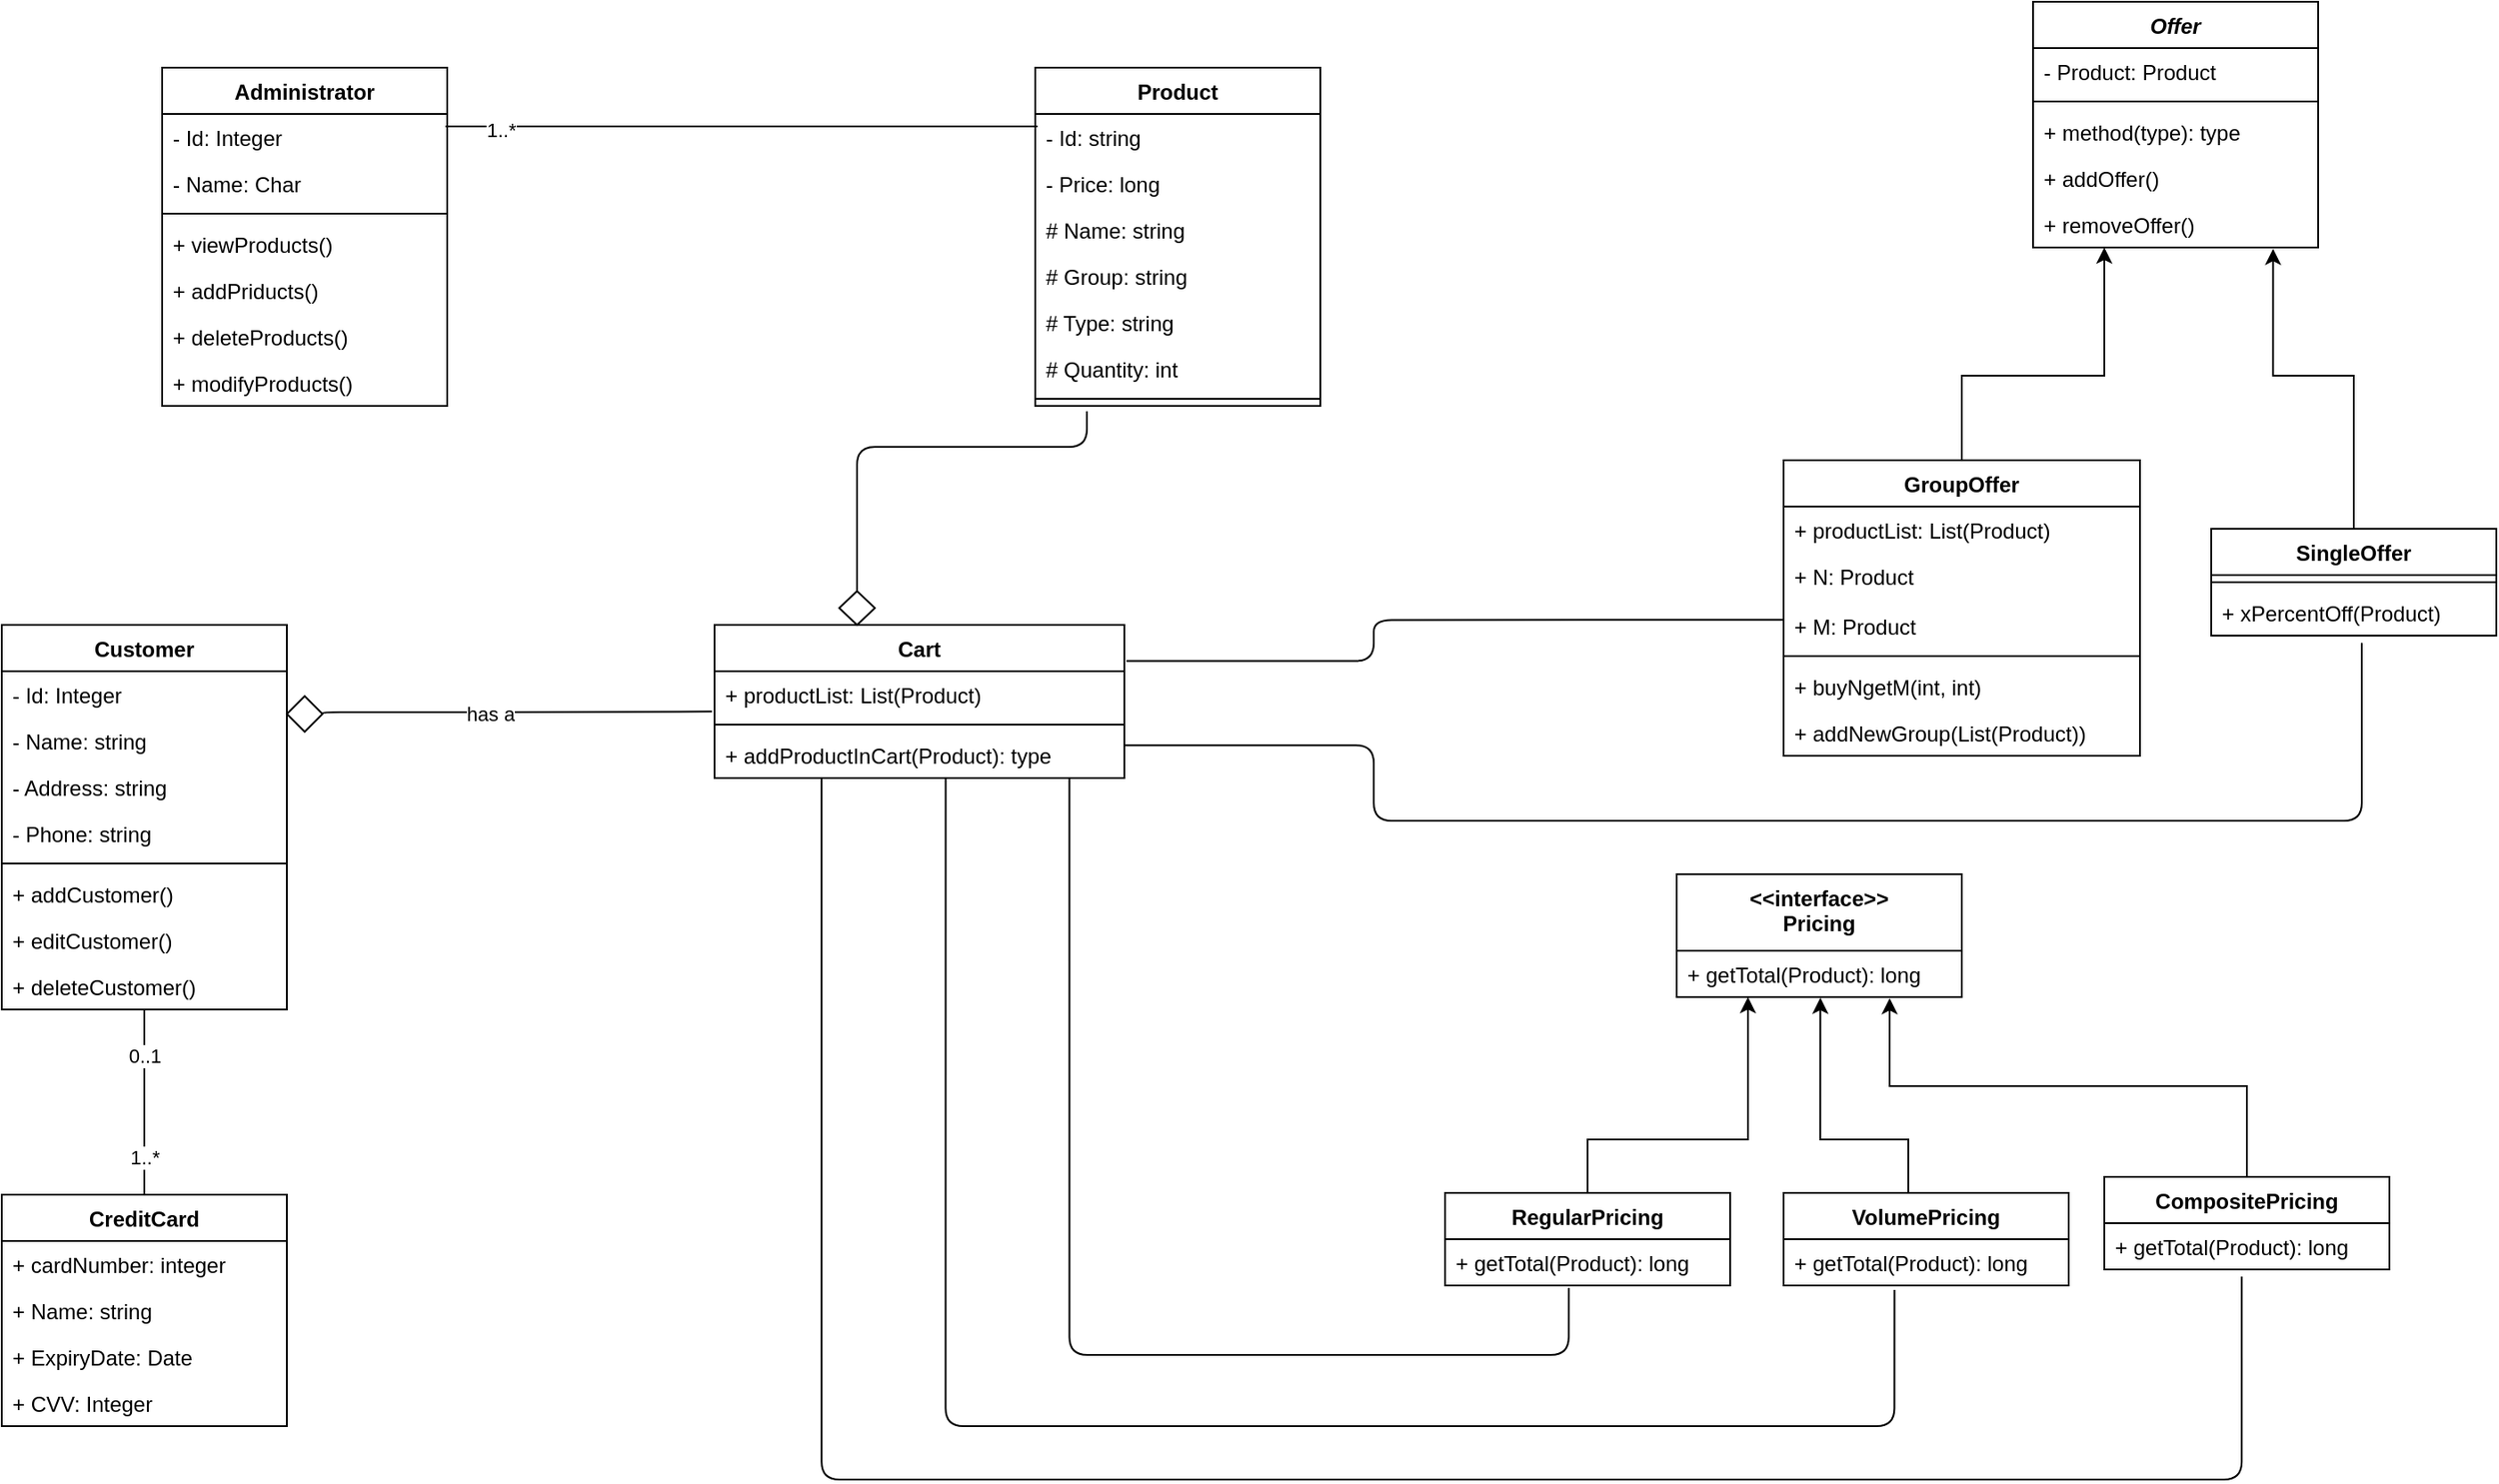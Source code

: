 <mxfile version="13.7.5" type="device"><diagram id="hYg6qg0ql6cEJZeYvk3_" name="Page-1"><mxGraphModel dx="3570" dy="1228" grid="1" gridSize="10" guides="1" tooltips="1" connect="1" arrows="1" fold="1" page="1" pageScale="1" pageWidth="850" pageHeight="1100" math="0" shadow="0"><root><mxCell id="0"/><mxCell id="1" parent="0"/><mxCell id="sF-zVAuBsZpxRdPWn9F1-52" style="edgeStyle=orthogonalEdgeStyle;rounded=0;orthogonalLoop=1;jettySize=auto;html=1;exitX=0.5;exitY=0;exitDx=0;exitDy=0;entryX=0.25;entryY=1;entryDx=0;entryDy=0;" edge="1" parent="1" source="sF-zVAuBsZpxRdPWn9F1-14" target="sF-zVAuBsZpxRdPWn9F1-10"><mxGeometry relative="1" as="geometry"><mxPoint x="240" y="519" as="targetPoint"/><Array as="points"><mxPoint x="150" y="639"/><mxPoint x="240" y="639"/></Array></mxGeometry></mxCell><mxCell id="sF-zVAuBsZpxRdPWn9F1-53" style="edgeStyle=orthogonalEdgeStyle;rounded=0;orthogonalLoop=1;jettySize=auto;html=1;exitX=0.5;exitY=0;exitDx=0;exitDy=0;entryX=0.504;entryY=1.016;entryDx=0;entryDy=0;entryPerimeter=0;" edge="1" parent="1" source="sF-zVAuBsZpxRdPWn9F1-22" target="sF-zVAuBsZpxRdPWn9F1-11"><mxGeometry relative="1" as="geometry"><mxPoint x="280" y="519" as="targetPoint"/><Array as="points"><mxPoint x="330" y="669"/><mxPoint x="330" y="639"/><mxPoint x="281" y="639"/></Array></mxGeometry></mxCell><mxCell id="sF-zVAuBsZpxRdPWn9F1-54" style="rounded=0;orthogonalLoop=1;jettySize=auto;html=1;exitX=0.5;exitY=0;exitDx=0;exitDy=0;edgeStyle=orthogonalEdgeStyle;entryX=0.747;entryY=1.024;entryDx=0;entryDy=0;entryPerimeter=0;" edge="1" parent="1" source="sF-zVAuBsZpxRdPWn9F1-30" target="sF-zVAuBsZpxRdPWn9F1-11"><mxGeometry relative="1" as="geometry"><mxPoint x="320" y="519" as="targetPoint"/><Array as="points"><mxPoint x="520" y="609"/><mxPoint x="319" y="609"/></Array></mxGeometry></mxCell><mxCell id="sF-zVAuBsZpxRdPWn9F1-50" style="edgeStyle=orthogonalEdgeStyle;rounded=0;orthogonalLoop=1;jettySize=auto;html=1;exitX=0.5;exitY=0;exitDx=0;exitDy=0;entryX=0.25;entryY=1;entryDx=0;entryDy=0;" edge="1" parent="1" source="sF-zVAuBsZpxRdPWn9F1-42" target="sF-zVAuBsZpxRdPWn9F1-18"><mxGeometry relative="1" as="geometry"><mxPoint x="210" y="168" as="targetPoint"/><Array as="points"><mxPoint x="360" y="210"/><mxPoint x="440" y="210"/></Array></mxGeometry></mxCell><mxCell id="sF-zVAuBsZpxRdPWn9F1-51" style="edgeStyle=orthogonalEdgeStyle;rounded=0;orthogonalLoop=1;jettySize=auto;html=1;exitX=0.5;exitY=0;exitDx=0;exitDy=0;entryX=0.842;entryY=1.028;entryDx=0;entryDy=0;entryPerimeter=0;" edge="1" parent="1" source="sF-zVAuBsZpxRdPWn9F1-46" target="sF-zVAuBsZpxRdPWn9F1-93"><mxGeometry relative="1" as="geometry"><mxPoint x="30" y="326" as="targetPoint"/><Array as="points"><mxPoint x="580" y="210"/><mxPoint x="535" y="210"/></Array></mxGeometry></mxCell><mxCell id="sF-zVAuBsZpxRdPWn9F1-64" value="" style="endArrow=none;html=1;elbow=vertical;edgeStyle=orthogonalEdgeStyle;entryX=-0.006;entryY=0.872;entryDx=0;entryDy=0;entryPerimeter=0;exitX=1;exitY=0.5;exitDx=0;exitDy=0;" edge="1" parent="1" source="sF-zVAuBsZpxRdPWn9F1-79" target="sF-zVAuBsZpxRdPWn9F1-27"><mxGeometry width="50" height="50" relative="1" as="geometry"><mxPoint x="-540" y="399" as="sourcePoint"/><mxPoint x="-450" y="410" as="targetPoint"/><Array as="points"><mxPoint x="-560" y="399"/><mxPoint x="-475" y="399"/></Array></mxGeometry></mxCell><mxCell id="sF-zVAuBsZpxRdPWn9F1-65" value="has a" style="edgeLabel;html=1;align=center;verticalAlign=middle;resizable=0;points=[];" vertex="1" connectable="0" parent="sF-zVAuBsZpxRdPWn9F1-64"><mxGeometry x="-0.138" y="-6" relative="1" as="geometry"><mxPoint y="-4.99" as="offset"/></mxGeometry></mxCell><mxCell id="sF-zVAuBsZpxRdPWn9F1-66" value="" style="endArrow=none;html=1;entryX=0.008;entryY=0.269;entryDx=0;entryDy=0;entryPerimeter=0;" edge="1" parent="1" target="sF-zVAuBsZpxRdPWn9F1-7"><mxGeometry width="50" height="50" relative="1" as="geometry"><mxPoint x="-491" y="70" as="sourcePoint"/><mxPoint x="-480" y="70" as="targetPoint"/></mxGeometry></mxCell><mxCell id="sF-zVAuBsZpxRdPWn9F1-80" value="1..*" style="edgeLabel;html=1;align=center;verticalAlign=middle;resizable=0;points=[];" vertex="1" connectable="0" parent="sF-zVAuBsZpxRdPWn9F1-66"><mxGeometry x="-0.808" y="-2" relative="1" as="geometry"><mxPoint x="-1" as="offset"/></mxGeometry></mxCell><mxCell id="sF-zVAuBsZpxRdPWn9F1-67" value="" style="endArrow=none;html=1;entryX=0.5;entryY=1;entryDx=0;entryDy=0;exitX=0.5;exitY=0;exitDx=0;exitDy=0;" edge="1" parent="1" source="sF-zVAuBsZpxRdPWn9F1-38" target="sF-zVAuBsZpxRdPWn9F1-34"><mxGeometry width="50" height="50" relative="1" as="geometry"><mxPoint x="-340" y="749" as="sourcePoint"/><mxPoint x="-320" y="700" as="targetPoint"/></mxGeometry></mxCell><mxCell id="sF-zVAuBsZpxRdPWn9F1-68" value="0..1" style="edgeLabel;html=1;align=center;verticalAlign=middle;resizable=0;points=[];" vertex="1" connectable="0" parent="sF-zVAuBsZpxRdPWn9F1-67"><mxGeometry x="0.514" relative="1" as="geometry"><mxPoint as="offset"/></mxGeometry></mxCell><mxCell id="sF-zVAuBsZpxRdPWn9F1-74" value="1..*" style="edgeLabel;html=1;align=center;verticalAlign=middle;resizable=0;points=[];" vertex="1" connectable="0" parent="sF-zVAuBsZpxRdPWn9F1-67"><mxGeometry x="-0.597" relative="1" as="geometry"><mxPoint as="offset"/></mxGeometry></mxCell><mxCell id="sF-zVAuBsZpxRdPWn9F1-6" value="Product" style="swimlane;fontStyle=1;align=center;verticalAlign=top;childLayout=stackLayout;horizontal=1;startSize=26;horizontalStack=0;resizeParent=1;resizeParentMax=0;resizeLast=0;collapsible=1;marginBottom=0;" vertex="1" parent="1"><mxGeometry x="-160" y="37" width="160" height="190" as="geometry"/></mxCell><mxCell id="sF-zVAuBsZpxRdPWn9F1-7" value="- Id: string" style="text;strokeColor=none;fillColor=none;align=left;verticalAlign=top;spacingLeft=4;spacingRight=4;overflow=hidden;rotatable=0;points=[[0,0.5],[1,0.5]];portConstraint=eastwest;" vertex="1" parent="sF-zVAuBsZpxRdPWn9F1-6"><mxGeometry y="26" width="160" height="26" as="geometry"/></mxCell><mxCell id="sF-zVAuBsZpxRdPWn9F1-106" value="- Price: long" style="text;strokeColor=none;fillColor=none;align=left;verticalAlign=top;spacingLeft=4;spacingRight=4;overflow=hidden;rotatable=0;points=[[0,0.5],[1,0.5]];portConstraint=eastwest;" vertex="1" parent="sF-zVAuBsZpxRdPWn9F1-6"><mxGeometry y="52" width="160" height="26" as="geometry"/></mxCell><mxCell id="sF-zVAuBsZpxRdPWn9F1-96" value="# Name: string" style="text;strokeColor=none;fillColor=none;align=left;verticalAlign=top;spacingLeft=4;spacingRight=4;overflow=hidden;rotatable=0;points=[[0,0.5],[1,0.5]];portConstraint=eastwest;" vertex="1" parent="sF-zVAuBsZpxRdPWn9F1-6"><mxGeometry y="78" width="160" height="26" as="geometry"/></mxCell><mxCell id="sF-zVAuBsZpxRdPWn9F1-94" value="# Group: string" style="text;strokeColor=none;fillColor=none;align=left;verticalAlign=top;spacingLeft=4;spacingRight=4;overflow=hidden;rotatable=0;points=[[0,0.5],[1,0.5]];portConstraint=eastwest;" vertex="1" parent="sF-zVAuBsZpxRdPWn9F1-6"><mxGeometry y="104" width="160" height="26" as="geometry"/></mxCell><mxCell id="sF-zVAuBsZpxRdPWn9F1-115" value="# Type: string" style="text;strokeColor=none;fillColor=none;align=left;verticalAlign=top;spacingLeft=4;spacingRight=4;overflow=hidden;rotatable=0;points=[[0,0.5],[1,0.5]];portConstraint=eastwest;" vertex="1" parent="sF-zVAuBsZpxRdPWn9F1-6"><mxGeometry y="130" width="160" height="26" as="geometry"/></mxCell><mxCell id="sF-zVAuBsZpxRdPWn9F1-107" value="# Quantity: int" style="text;strokeColor=none;fillColor=none;align=left;verticalAlign=top;spacingLeft=4;spacingRight=4;overflow=hidden;rotatable=0;points=[[0,0.5],[1,0.5]];portConstraint=eastwest;" vertex="1" parent="sF-zVAuBsZpxRdPWn9F1-6"><mxGeometry y="156" width="160" height="26" as="geometry"/></mxCell><mxCell id="sF-zVAuBsZpxRdPWn9F1-8" value="" style="line;strokeWidth=1;fillColor=none;align=left;verticalAlign=middle;spacingTop=-1;spacingLeft=3;spacingRight=3;rotatable=0;labelPosition=right;points=[];portConstraint=eastwest;" vertex="1" parent="sF-zVAuBsZpxRdPWn9F1-6"><mxGeometry y="182" width="160" height="8" as="geometry"/></mxCell><mxCell id="sF-zVAuBsZpxRdPWn9F1-1" value="Administrator" style="swimlane;fontStyle=1;align=center;verticalAlign=top;childLayout=stackLayout;horizontal=1;startSize=26;horizontalStack=0;resizeParent=1;resizeParentMax=0;resizeLast=0;collapsible=1;marginBottom=0;" vertex="1" parent="1"><mxGeometry x="-650" y="37" width="160" height="190" as="geometry"/></mxCell><mxCell id="sF-zVAuBsZpxRdPWn9F1-2" value="- Id: Integer&#10;" style="text;strokeColor=none;fillColor=none;align=left;verticalAlign=top;spacingLeft=4;spacingRight=4;overflow=hidden;rotatable=0;points=[[0,0.5],[1,0.5]];portConstraint=eastwest;" vertex="1" parent="sF-zVAuBsZpxRdPWn9F1-1"><mxGeometry y="26" width="160" height="26" as="geometry"/></mxCell><mxCell id="sF-zVAuBsZpxRdPWn9F1-89" value="- Name: Char" style="text;strokeColor=none;fillColor=none;align=left;verticalAlign=top;spacingLeft=4;spacingRight=4;overflow=hidden;rotatable=0;points=[[0,0.5],[1,0.5]];portConstraint=eastwest;" vertex="1" parent="sF-zVAuBsZpxRdPWn9F1-1"><mxGeometry y="52" width="160" height="26" as="geometry"/></mxCell><mxCell id="sF-zVAuBsZpxRdPWn9F1-3" value="" style="line;strokeWidth=1;fillColor=none;align=left;verticalAlign=middle;spacingTop=-1;spacingLeft=3;spacingRight=3;rotatable=0;labelPosition=right;points=[];portConstraint=eastwest;" vertex="1" parent="sF-zVAuBsZpxRdPWn9F1-1"><mxGeometry y="78" width="160" height="8" as="geometry"/></mxCell><mxCell id="sF-zVAuBsZpxRdPWn9F1-90" value="+ viewProducts()" style="text;strokeColor=none;fillColor=none;align=left;verticalAlign=top;spacingLeft=4;spacingRight=4;overflow=hidden;rotatable=0;points=[[0,0.5],[1,0.5]];portConstraint=eastwest;" vertex="1" parent="sF-zVAuBsZpxRdPWn9F1-1"><mxGeometry y="86" width="160" height="26" as="geometry"/></mxCell><mxCell id="sF-zVAuBsZpxRdPWn9F1-92" value="+ addPriducts()" style="text;strokeColor=none;fillColor=none;align=left;verticalAlign=top;spacingLeft=4;spacingRight=4;overflow=hidden;rotatable=0;points=[[0,0.5],[1,0.5]];portConstraint=eastwest;" vertex="1" parent="sF-zVAuBsZpxRdPWn9F1-1"><mxGeometry y="112" width="160" height="26" as="geometry"/></mxCell><mxCell id="sF-zVAuBsZpxRdPWn9F1-91" value="+ deleteProducts()" style="text;strokeColor=none;fillColor=none;align=left;verticalAlign=top;spacingLeft=4;spacingRight=4;overflow=hidden;rotatable=0;points=[[0,0.5],[1,0.5]];portConstraint=eastwest;" vertex="1" parent="sF-zVAuBsZpxRdPWn9F1-1"><mxGeometry y="138" width="160" height="26" as="geometry"/></mxCell><mxCell id="sF-zVAuBsZpxRdPWn9F1-5" value="+ modifyProducts()" style="text;strokeColor=none;fillColor=none;align=left;verticalAlign=top;spacingLeft=4;spacingRight=4;overflow=hidden;rotatable=0;points=[[0,0.5],[1,0.5]];portConstraint=eastwest;" vertex="1" parent="sF-zVAuBsZpxRdPWn9F1-1"><mxGeometry y="164" width="160" height="26" as="geometry"/></mxCell><mxCell id="sF-zVAuBsZpxRdPWn9F1-34" value="Customer" style="swimlane;fontStyle=1;align=center;verticalAlign=top;childLayout=stackLayout;horizontal=1;startSize=26;horizontalStack=0;resizeParent=1;resizeParentMax=0;resizeLast=0;collapsible=1;marginBottom=0;" vertex="1" parent="1"><mxGeometry x="-740" y="350" width="160" height="216" as="geometry"/></mxCell><mxCell id="sF-zVAuBsZpxRdPWn9F1-98" value="- Id: Integer&#10;" style="text;strokeColor=none;fillColor=none;align=left;verticalAlign=top;spacingLeft=4;spacingRight=4;overflow=hidden;rotatable=0;points=[[0,0.5],[1,0.5]];portConstraint=eastwest;" vertex="1" parent="sF-zVAuBsZpxRdPWn9F1-34"><mxGeometry y="26" width="160" height="26" as="geometry"/></mxCell><mxCell id="sF-zVAuBsZpxRdPWn9F1-99" value="- Name: string" style="text;strokeColor=none;fillColor=none;align=left;verticalAlign=top;spacingLeft=4;spacingRight=4;overflow=hidden;rotatable=0;points=[[0,0.5],[1,0.5]];portConstraint=eastwest;" vertex="1" parent="sF-zVAuBsZpxRdPWn9F1-34"><mxGeometry y="52" width="160" height="26" as="geometry"/></mxCell><mxCell id="sF-zVAuBsZpxRdPWn9F1-35" value="- Address: string" style="text;strokeColor=none;fillColor=none;align=left;verticalAlign=top;spacingLeft=4;spacingRight=4;overflow=hidden;rotatable=0;points=[[0,0.5],[1,0.5]];portConstraint=eastwest;" vertex="1" parent="sF-zVAuBsZpxRdPWn9F1-34"><mxGeometry y="78" width="160" height="26" as="geometry"/></mxCell><mxCell id="sF-zVAuBsZpxRdPWn9F1-100" value="- Phone: string" style="text;strokeColor=none;fillColor=none;align=left;verticalAlign=top;spacingLeft=4;spacingRight=4;overflow=hidden;rotatable=0;points=[[0,0.5],[1,0.5]];portConstraint=eastwest;" vertex="1" parent="sF-zVAuBsZpxRdPWn9F1-34"><mxGeometry y="104" width="160" height="26" as="geometry"/></mxCell><mxCell id="sF-zVAuBsZpxRdPWn9F1-36" value="" style="line;strokeWidth=1;fillColor=none;align=left;verticalAlign=middle;spacingTop=-1;spacingLeft=3;spacingRight=3;rotatable=0;labelPosition=right;points=[];portConstraint=eastwest;" vertex="1" parent="sF-zVAuBsZpxRdPWn9F1-34"><mxGeometry y="130" width="160" height="8" as="geometry"/></mxCell><mxCell id="sF-zVAuBsZpxRdPWn9F1-101" value="+ addCustomer()" style="text;strokeColor=none;fillColor=none;align=left;verticalAlign=top;spacingLeft=4;spacingRight=4;overflow=hidden;rotatable=0;points=[[0,0.5],[1,0.5]];portConstraint=eastwest;" vertex="1" parent="sF-zVAuBsZpxRdPWn9F1-34"><mxGeometry y="138" width="160" height="26" as="geometry"/></mxCell><mxCell id="sF-zVAuBsZpxRdPWn9F1-37" value="+ editCustomer()" style="text;strokeColor=none;fillColor=none;align=left;verticalAlign=top;spacingLeft=4;spacingRight=4;overflow=hidden;rotatable=0;points=[[0,0.5],[1,0.5]];portConstraint=eastwest;" vertex="1" parent="sF-zVAuBsZpxRdPWn9F1-34"><mxGeometry y="164" width="160" height="26" as="geometry"/></mxCell><mxCell id="sF-zVAuBsZpxRdPWn9F1-102" value="+ deleteCustomer()" style="text;strokeColor=none;fillColor=none;align=left;verticalAlign=top;spacingLeft=4;spacingRight=4;overflow=hidden;rotatable=0;points=[[0,0.5],[1,0.5]];portConstraint=eastwest;" vertex="1" parent="sF-zVAuBsZpxRdPWn9F1-34"><mxGeometry y="190" width="160" height="26" as="geometry"/></mxCell><mxCell id="sF-zVAuBsZpxRdPWn9F1-79" value="" style="rhombus;whiteSpace=wrap;html=1;" vertex="1" parent="1"><mxGeometry x="-580" y="390" width="20" height="20" as="geometry"/></mxCell><mxCell id="sF-zVAuBsZpxRdPWn9F1-26" value="Cart" style="swimlane;fontStyle=1;align=center;verticalAlign=top;childLayout=stackLayout;horizontal=1;startSize=26;horizontalStack=0;resizeParent=1;resizeParentMax=0;resizeLast=0;collapsible=1;marginBottom=0;" vertex="1" parent="1"><mxGeometry x="-340" y="350" width="230" height="86" as="geometry"/></mxCell><mxCell id="sF-zVAuBsZpxRdPWn9F1-27" value="+ productList: List(Product)" style="text;strokeColor=none;fillColor=none;align=left;verticalAlign=top;spacingLeft=4;spacingRight=4;overflow=hidden;rotatable=0;points=[[0,0.5],[1,0.5]];portConstraint=eastwest;" vertex="1" parent="sF-zVAuBsZpxRdPWn9F1-26"><mxGeometry y="26" width="230" height="26" as="geometry"/></mxCell><mxCell id="sF-zVAuBsZpxRdPWn9F1-28" value="" style="line;strokeWidth=1;fillColor=none;align=left;verticalAlign=middle;spacingTop=-1;spacingLeft=3;spacingRight=3;rotatable=0;labelPosition=right;points=[];portConstraint=eastwest;" vertex="1" parent="sF-zVAuBsZpxRdPWn9F1-26"><mxGeometry y="52" width="230" height="8" as="geometry"/></mxCell><mxCell id="sF-zVAuBsZpxRdPWn9F1-29" value="+ addProductInCart(Product): type" style="text;strokeColor=none;fillColor=none;align=left;verticalAlign=top;spacingLeft=4;spacingRight=4;overflow=hidden;rotatable=0;points=[[0,0.5],[1,0.5]];portConstraint=eastwest;" vertex="1" parent="sF-zVAuBsZpxRdPWn9F1-26"><mxGeometry y="60" width="230" height="26" as="geometry"/></mxCell><mxCell id="sF-zVAuBsZpxRdPWn9F1-81" value="" style="rhombus;whiteSpace=wrap;html=1;" vertex="1" parent="1"><mxGeometry x="-270" y="331" width="20" height="19" as="geometry"/></mxCell><mxCell id="sF-zVAuBsZpxRdPWn9F1-86" value="" style="endArrow=none;html=1;edgeStyle=orthogonalEdgeStyle;" edge="1" parent="1"><mxGeometry width="50" height="50" relative="1" as="geometry"><mxPoint x="-260" y="331" as="sourcePoint"/><mxPoint x="-131" y="230" as="targetPoint"/><Array as="points"><mxPoint x="-260" y="250"/><mxPoint x="-131" y="250"/></Array></mxGeometry></mxCell><mxCell id="sF-zVAuBsZpxRdPWn9F1-38" value="CreditCard" style="swimlane;fontStyle=1;align=center;verticalAlign=top;childLayout=stackLayout;horizontal=1;startSize=26;horizontalStack=0;resizeParent=1;resizeParentMax=0;resizeLast=0;collapsible=1;marginBottom=0;" vertex="1" parent="1"><mxGeometry x="-740" y="670" width="160" height="130" as="geometry"/></mxCell><mxCell id="sF-zVAuBsZpxRdPWn9F1-39" value="+ cardNumber: integer" style="text;strokeColor=none;fillColor=none;align=left;verticalAlign=top;spacingLeft=4;spacingRight=4;overflow=hidden;rotatable=0;points=[[0,0.5],[1,0.5]];portConstraint=eastwest;" vertex="1" parent="sF-zVAuBsZpxRdPWn9F1-38"><mxGeometry y="26" width="160" height="26" as="geometry"/></mxCell><mxCell id="sF-zVAuBsZpxRdPWn9F1-104" value="+ Name: string" style="text;strokeColor=none;fillColor=none;align=left;verticalAlign=top;spacingLeft=4;spacingRight=4;overflow=hidden;rotatable=0;points=[[0,0.5],[1,0.5]];portConstraint=eastwest;" vertex="1" parent="sF-zVAuBsZpxRdPWn9F1-38"><mxGeometry y="52" width="160" height="26" as="geometry"/></mxCell><mxCell id="sF-zVAuBsZpxRdPWn9F1-103" value="+ ExpiryDate: Date" style="text;strokeColor=none;fillColor=none;align=left;verticalAlign=top;spacingLeft=4;spacingRight=4;overflow=hidden;rotatable=0;points=[[0,0.5],[1,0.5]];portConstraint=eastwest;" vertex="1" parent="sF-zVAuBsZpxRdPWn9F1-38"><mxGeometry y="78" width="160" height="26" as="geometry"/></mxCell><mxCell id="sF-zVAuBsZpxRdPWn9F1-105" value="+ CVV: Integer" style="text;strokeColor=none;fillColor=none;align=left;verticalAlign=top;spacingLeft=4;spacingRight=4;overflow=hidden;rotatable=0;points=[[0,0.5],[1,0.5]];portConstraint=eastwest;" vertex="1" parent="sF-zVAuBsZpxRdPWn9F1-38"><mxGeometry y="104" width="160" height="26" as="geometry"/></mxCell><mxCell id="sF-zVAuBsZpxRdPWn9F1-129" value="" style="endArrow=none;html=1;edgeStyle=orthogonalEdgeStyle;exitX=1.005;exitY=0.235;exitDx=0;exitDy=0;exitPerimeter=0;entryX=0;entryY=0.372;entryDx=0;entryDy=0;entryPerimeter=0;" edge="1" parent="1" source="sF-zVAuBsZpxRdPWn9F1-26" target="sF-zVAuBsZpxRdPWn9F1-113"><mxGeometry width="50" height="50" relative="1" as="geometry"><mxPoint x="-150" y="447" as="sourcePoint"/><mxPoint x="258" y="369" as="targetPoint"/><Array as="points"><mxPoint x="30" y="370"/><mxPoint x="30" y="347"/></Array></mxGeometry></mxCell><mxCell id="sF-zVAuBsZpxRdPWn9F1-130" value="" style="endArrow=none;html=1;entryX=0.528;entryY=1.159;entryDx=0;entryDy=0;entryPerimeter=0;edgeStyle=orthogonalEdgeStyle;exitX=1;exitY=0.291;exitDx=0;exitDy=0;exitPerimeter=0;" edge="1" parent="1" source="sF-zVAuBsZpxRdPWn9F1-29" target="sF-zVAuBsZpxRdPWn9F1-49"><mxGeometry width="50" height="50" relative="1" as="geometry"><mxPoint x="-90" y="420" as="sourcePoint"/><mxPoint x="129.8" y="529.952" as="targetPoint"/><Array as="points"><mxPoint x="30" y="418"/><mxPoint x="30" y="460"/><mxPoint x="585" y="460"/></Array></mxGeometry></mxCell><mxCell id="sF-zVAuBsZpxRdPWn9F1-131" value="" style="endArrow=none;html=1;edgeStyle=orthogonalEdgeStyle;exitX=0.434;exitY=1.053;exitDx=0;exitDy=0;exitPerimeter=0;entryX=0.866;entryY=1.004;entryDx=0;entryDy=0;entryPerimeter=0;" edge="1" parent="1" source="sF-zVAuBsZpxRdPWn9F1-110" target="sF-zVAuBsZpxRdPWn9F1-29"><mxGeometry width="50" height="50" relative="1" as="geometry"><mxPoint x="-410" y="870" as="sourcePoint"/><mxPoint x="-143" y="437" as="targetPoint"/><Array as="points"><mxPoint x="139" y="760"/><mxPoint x="-141" y="760"/></Array></mxGeometry></mxCell><mxCell id="sF-zVAuBsZpxRdPWn9F1-18" value="Offer" style="swimlane;fontStyle=3;align=center;verticalAlign=top;childLayout=stackLayout;horizontal=1;startSize=26;horizontalStack=0;resizeParent=1;resizeParentMax=0;resizeLast=0;collapsible=1;marginBottom=0;" vertex="1" parent="1"><mxGeometry x="400" width="160" height="138" as="geometry"/></mxCell><mxCell id="sF-zVAuBsZpxRdPWn9F1-19" value="- Product: Product" style="text;strokeColor=none;fillColor=none;align=left;verticalAlign=top;spacingLeft=4;spacingRight=4;overflow=hidden;rotatable=0;points=[[0,0.5],[1,0.5]];portConstraint=eastwest;" vertex="1" parent="sF-zVAuBsZpxRdPWn9F1-18"><mxGeometry y="26" width="160" height="26" as="geometry"/></mxCell><mxCell id="sF-zVAuBsZpxRdPWn9F1-20" value="" style="line;strokeWidth=1;fillColor=none;align=left;verticalAlign=middle;spacingTop=-1;spacingLeft=3;spacingRight=3;rotatable=0;labelPosition=right;points=[];portConstraint=eastwest;" vertex="1" parent="sF-zVAuBsZpxRdPWn9F1-18"><mxGeometry y="52" width="160" height="8" as="geometry"/></mxCell><mxCell id="sF-zVAuBsZpxRdPWn9F1-21" value="+ method(type): type" style="text;strokeColor=none;fillColor=none;align=left;verticalAlign=top;spacingLeft=4;spacingRight=4;overflow=hidden;rotatable=0;points=[[0,0.5],[1,0.5]];portConstraint=eastwest;" vertex="1" parent="sF-zVAuBsZpxRdPWn9F1-18"><mxGeometry y="60" width="160" height="26" as="geometry"/></mxCell><mxCell id="sF-zVAuBsZpxRdPWn9F1-4" value="+ addOffer()" style="text;strokeColor=none;fillColor=none;align=left;verticalAlign=top;spacingLeft=4;spacingRight=4;overflow=hidden;rotatable=0;points=[[0,0.5],[1,0.5]];portConstraint=eastwest;" vertex="1" parent="sF-zVAuBsZpxRdPWn9F1-18"><mxGeometry y="86" width="160" height="26" as="geometry"/></mxCell><mxCell id="sF-zVAuBsZpxRdPWn9F1-93" value="+ removeOffer()" style="text;strokeColor=none;fillColor=none;align=left;verticalAlign=top;spacingLeft=4;spacingRight=4;overflow=hidden;rotatable=0;points=[[0,0.5],[1,0.5]];portConstraint=eastwest;" vertex="1" parent="sF-zVAuBsZpxRdPWn9F1-18"><mxGeometry y="112" width="160" height="26" as="geometry"/></mxCell><mxCell id="sF-zVAuBsZpxRdPWn9F1-46" value="SingleOffer" style="swimlane;fontStyle=1;align=center;verticalAlign=top;childLayout=stackLayout;horizontal=1;startSize=26;horizontalStack=0;resizeParent=1;resizeParentMax=0;resizeLast=0;collapsible=1;marginBottom=0;" vertex="1" parent="1"><mxGeometry x="500" y="296" width="160" height="60" as="geometry"/></mxCell><mxCell id="sF-zVAuBsZpxRdPWn9F1-48" value="" style="line;strokeWidth=1;fillColor=none;align=left;verticalAlign=middle;spacingTop=-1;spacingLeft=3;spacingRight=3;rotatable=0;labelPosition=right;points=[];portConstraint=eastwest;" vertex="1" parent="sF-zVAuBsZpxRdPWn9F1-46"><mxGeometry y="26" width="160" height="8" as="geometry"/></mxCell><mxCell id="sF-zVAuBsZpxRdPWn9F1-49" value="+ xPercentOff(Product)" style="text;strokeColor=none;fillColor=none;align=left;verticalAlign=top;spacingLeft=4;spacingRight=4;overflow=hidden;rotatable=0;points=[[0,0.5],[1,0.5]];portConstraint=eastwest;" vertex="1" parent="sF-zVAuBsZpxRdPWn9F1-46"><mxGeometry y="34" width="160" height="26" as="geometry"/></mxCell><mxCell id="sF-zVAuBsZpxRdPWn9F1-136" value="" style="endArrow=none;html=1;edgeStyle=orthogonalEdgeStyle;exitX=0.389;exitY=1.097;exitDx=0;exitDy=0;exitPerimeter=0;entryX=0.866;entryY=1.004;entryDx=0;entryDy=0;entryPerimeter=0;" edge="1" parent="1" source="sF-zVAuBsZpxRdPWn9F1-108"><mxGeometry width="50" height="50" relative="1" as="geometry"><mxPoint x="70.0" y="792.278" as="sourcePoint"/><mxPoint x="-210.26" y="436.004" as="targetPoint"/><Array as="points"><mxPoint x="322" y="800"/><mxPoint x="-210" y="800"/></Array></mxGeometry></mxCell><mxCell id="sF-zVAuBsZpxRdPWn9F1-137" value="" style="endArrow=none;html=1;edgeStyle=orthogonalEdgeStyle;entryX=0.866;entryY=1.004;entryDx=0;entryDy=0;entryPerimeter=0;exitX=0.482;exitY=1.154;exitDx=0;exitDy=0;exitPerimeter=0;" edge="1" parent="1" source="sF-zVAuBsZpxRdPWn9F1-109"><mxGeometry width="50" height="50" relative="1" as="geometry"><mxPoint x="440" y="840" as="sourcePoint"/><mxPoint x="-279.91" y="436.004" as="targetPoint"/><Array as="points"><mxPoint x="517" y="830"/><mxPoint x="-280" y="830"/></Array></mxGeometry></mxCell><mxCell id="sF-zVAuBsZpxRdPWn9F1-14" value="RegularPricing" style="swimlane;fontStyle=1;align=center;verticalAlign=top;childLayout=stackLayout;horizontal=1;startSize=26;horizontalStack=0;resizeParent=1;resizeParentMax=0;resizeLast=0;collapsible=1;marginBottom=0;" vertex="1" parent="1"><mxGeometry x="70" y="669" width="160" height="52" as="geometry"/></mxCell><mxCell id="sF-zVAuBsZpxRdPWn9F1-110" value="+ getTotal(Product): long" style="text;strokeColor=none;fillColor=none;align=left;verticalAlign=top;spacingLeft=4;spacingRight=4;overflow=hidden;rotatable=0;points=[[0,0.5],[1,0.5]];portConstraint=eastwest;" vertex="1" parent="sF-zVAuBsZpxRdPWn9F1-14"><mxGeometry y="26" width="160" height="26" as="geometry"/></mxCell><mxCell id="sF-zVAuBsZpxRdPWn9F1-22" value="VolumePricing" style="swimlane;fontStyle=1;align=center;verticalAlign=top;childLayout=stackLayout;horizontal=1;startSize=26;horizontalStack=0;resizeParent=1;resizeParentMax=0;resizeLast=0;collapsible=1;marginBottom=0;" vertex="1" parent="1"><mxGeometry x="260" y="669" width="160" height="52" as="geometry"/></mxCell><mxCell id="sF-zVAuBsZpxRdPWn9F1-108" value="+ getTotal(Product): long" style="text;strokeColor=none;fillColor=none;align=left;verticalAlign=top;spacingLeft=4;spacingRight=4;overflow=hidden;rotatable=0;points=[[0,0.5],[1,0.5]];portConstraint=eastwest;" vertex="1" parent="sF-zVAuBsZpxRdPWn9F1-22"><mxGeometry y="26" width="160" height="26" as="geometry"/></mxCell><mxCell id="sF-zVAuBsZpxRdPWn9F1-30" value="CompositePricing" style="swimlane;fontStyle=1;align=center;verticalAlign=top;childLayout=stackLayout;horizontal=1;startSize=26;horizontalStack=0;resizeParent=1;resizeParentMax=0;resizeLast=0;collapsible=1;marginBottom=0;" vertex="1" parent="1"><mxGeometry x="440" y="660" width="160" height="52" as="geometry"/></mxCell><mxCell id="sF-zVAuBsZpxRdPWn9F1-109" value="+ getTotal(Product): long" style="text;strokeColor=none;fillColor=none;align=left;verticalAlign=top;spacingLeft=4;spacingRight=4;overflow=hidden;rotatable=0;points=[[0,0.5],[1,0.5]];portConstraint=eastwest;" vertex="1" parent="sF-zVAuBsZpxRdPWn9F1-30"><mxGeometry y="26" width="160" height="26" as="geometry"/></mxCell><mxCell id="sF-zVAuBsZpxRdPWn9F1-10" value="&lt;&lt;interface&gt;&gt;&#10;Pricing" style="swimlane;fontStyle=1;align=center;verticalAlign=top;childLayout=stackLayout;horizontal=1;startSize=43;horizontalStack=0;resizeParent=1;resizeParentMax=0;resizeLast=0;collapsible=1;marginBottom=0;" vertex="1" parent="1"><mxGeometry x="200" y="490" width="160" height="69" as="geometry"/></mxCell><mxCell id="sF-zVAuBsZpxRdPWn9F1-11" value="+ getTotal(Product): long" style="text;strokeColor=none;fillColor=none;align=left;verticalAlign=top;spacingLeft=4;spacingRight=4;overflow=hidden;rotatable=0;points=[[0,0.5],[1,0.5]];portConstraint=eastwest;" vertex="1" parent="sF-zVAuBsZpxRdPWn9F1-10"><mxGeometry y="43" width="160" height="26" as="geometry"/></mxCell><mxCell id="sF-zVAuBsZpxRdPWn9F1-42" value="GroupOffer" style="swimlane;fontStyle=1;align=center;verticalAlign=top;childLayout=stackLayout;horizontal=1;startSize=26;horizontalStack=0;resizeParent=1;resizeParentMax=0;resizeLast=0;collapsible=1;marginBottom=0;" vertex="1" parent="1"><mxGeometry x="260" y="257.5" width="200" height="166" as="geometry"/></mxCell><mxCell id="sF-zVAuBsZpxRdPWn9F1-112" value="+ productList: List(Product)" style="text;strokeColor=none;fillColor=none;align=left;verticalAlign=top;spacingLeft=4;spacingRight=4;overflow=hidden;rotatable=0;points=[[0,0.5],[1,0.5]];portConstraint=eastwest;" vertex="1" parent="sF-zVAuBsZpxRdPWn9F1-42"><mxGeometry y="26" width="200" height="26" as="geometry"/></mxCell><mxCell id="sF-zVAuBsZpxRdPWn9F1-114" value="+ N: Product" style="text;strokeColor=none;fillColor=none;align=left;verticalAlign=top;spacingLeft=4;spacingRight=4;overflow=hidden;rotatable=0;points=[[0,0.5],[1,0.5]];portConstraint=eastwest;" vertex="1" parent="sF-zVAuBsZpxRdPWn9F1-42"><mxGeometry y="52" width="200" height="28" as="geometry"/></mxCell><mxCell id="sF-zVAuBsZpxRdPWn9F1-113" value="+ M: Product" style="text;strokeColor=none;fillColor=none;align=left;verticalAlign=top;spacingLeft=4;spacingRight=4;overflow=hidden;rotatable=0;points=[[0,0.5],[1,0.5]];portConstraint=eastwest;" vertex="1" parent="sF-zVAuBsZpxRdPWn9F1-42"><mxGeometry y="80" width="200" height="26" as="geometry"/></mxCell><mxCell id="sF-zVAuBsZpxRdPWn9F1-44" value="" style="line;strokeWidth=1;fillColor=none;align=left;verticalAlign=middle;spacingTop=-1;spacingLeft=3;spacingRight=3;rotatable=0;labelPosition=right;points=[];portConstraint=eastwest;" vertex="1" parent="sF-zVAuBsZpxRdPWn9F1-42"><mxGeometry y="106" width="200" height="8" as="geometry"/></mxCell><mxCell id="sF-zVAuBsZpxRdPWn9F1-45" value="+ buyNgetM(int, int)" style="text;strokeColor=none;fillColor=none;align=left;verticalAlign=top;spacingLeft=4;spacingRight=4;overflow=hidden;rotatable=0;points=[[0,0.5],[1,0.5]];portConstraint=eastwest;" vertex="1" parent="sF-zVAuBsZpxRdPWn9F1-42"><mxGeometry y="114" width="200" height="26" as="geometry"/></mxCell><mxCell id="sF-zVAuBsZpxRdPWn9F1-111" value="+ addNewGroup(List(Product))" style="text;strokeColor=none;fillColor=none;align=left;verticalAlign=top;spacingLeft=4;spacingRight=4;overflow=hidden;rotatable=0;points=[[0,0.5],[1,0.5]];portConstraint=eastwest;" vertex="1" parent="sF-zVAuBsZpxRdPWn9F1-42"><mxGeometry y="140" width="200" height="26" as="geometry"/></mxCell></root></mxGraphModel></diagram></mxfile>